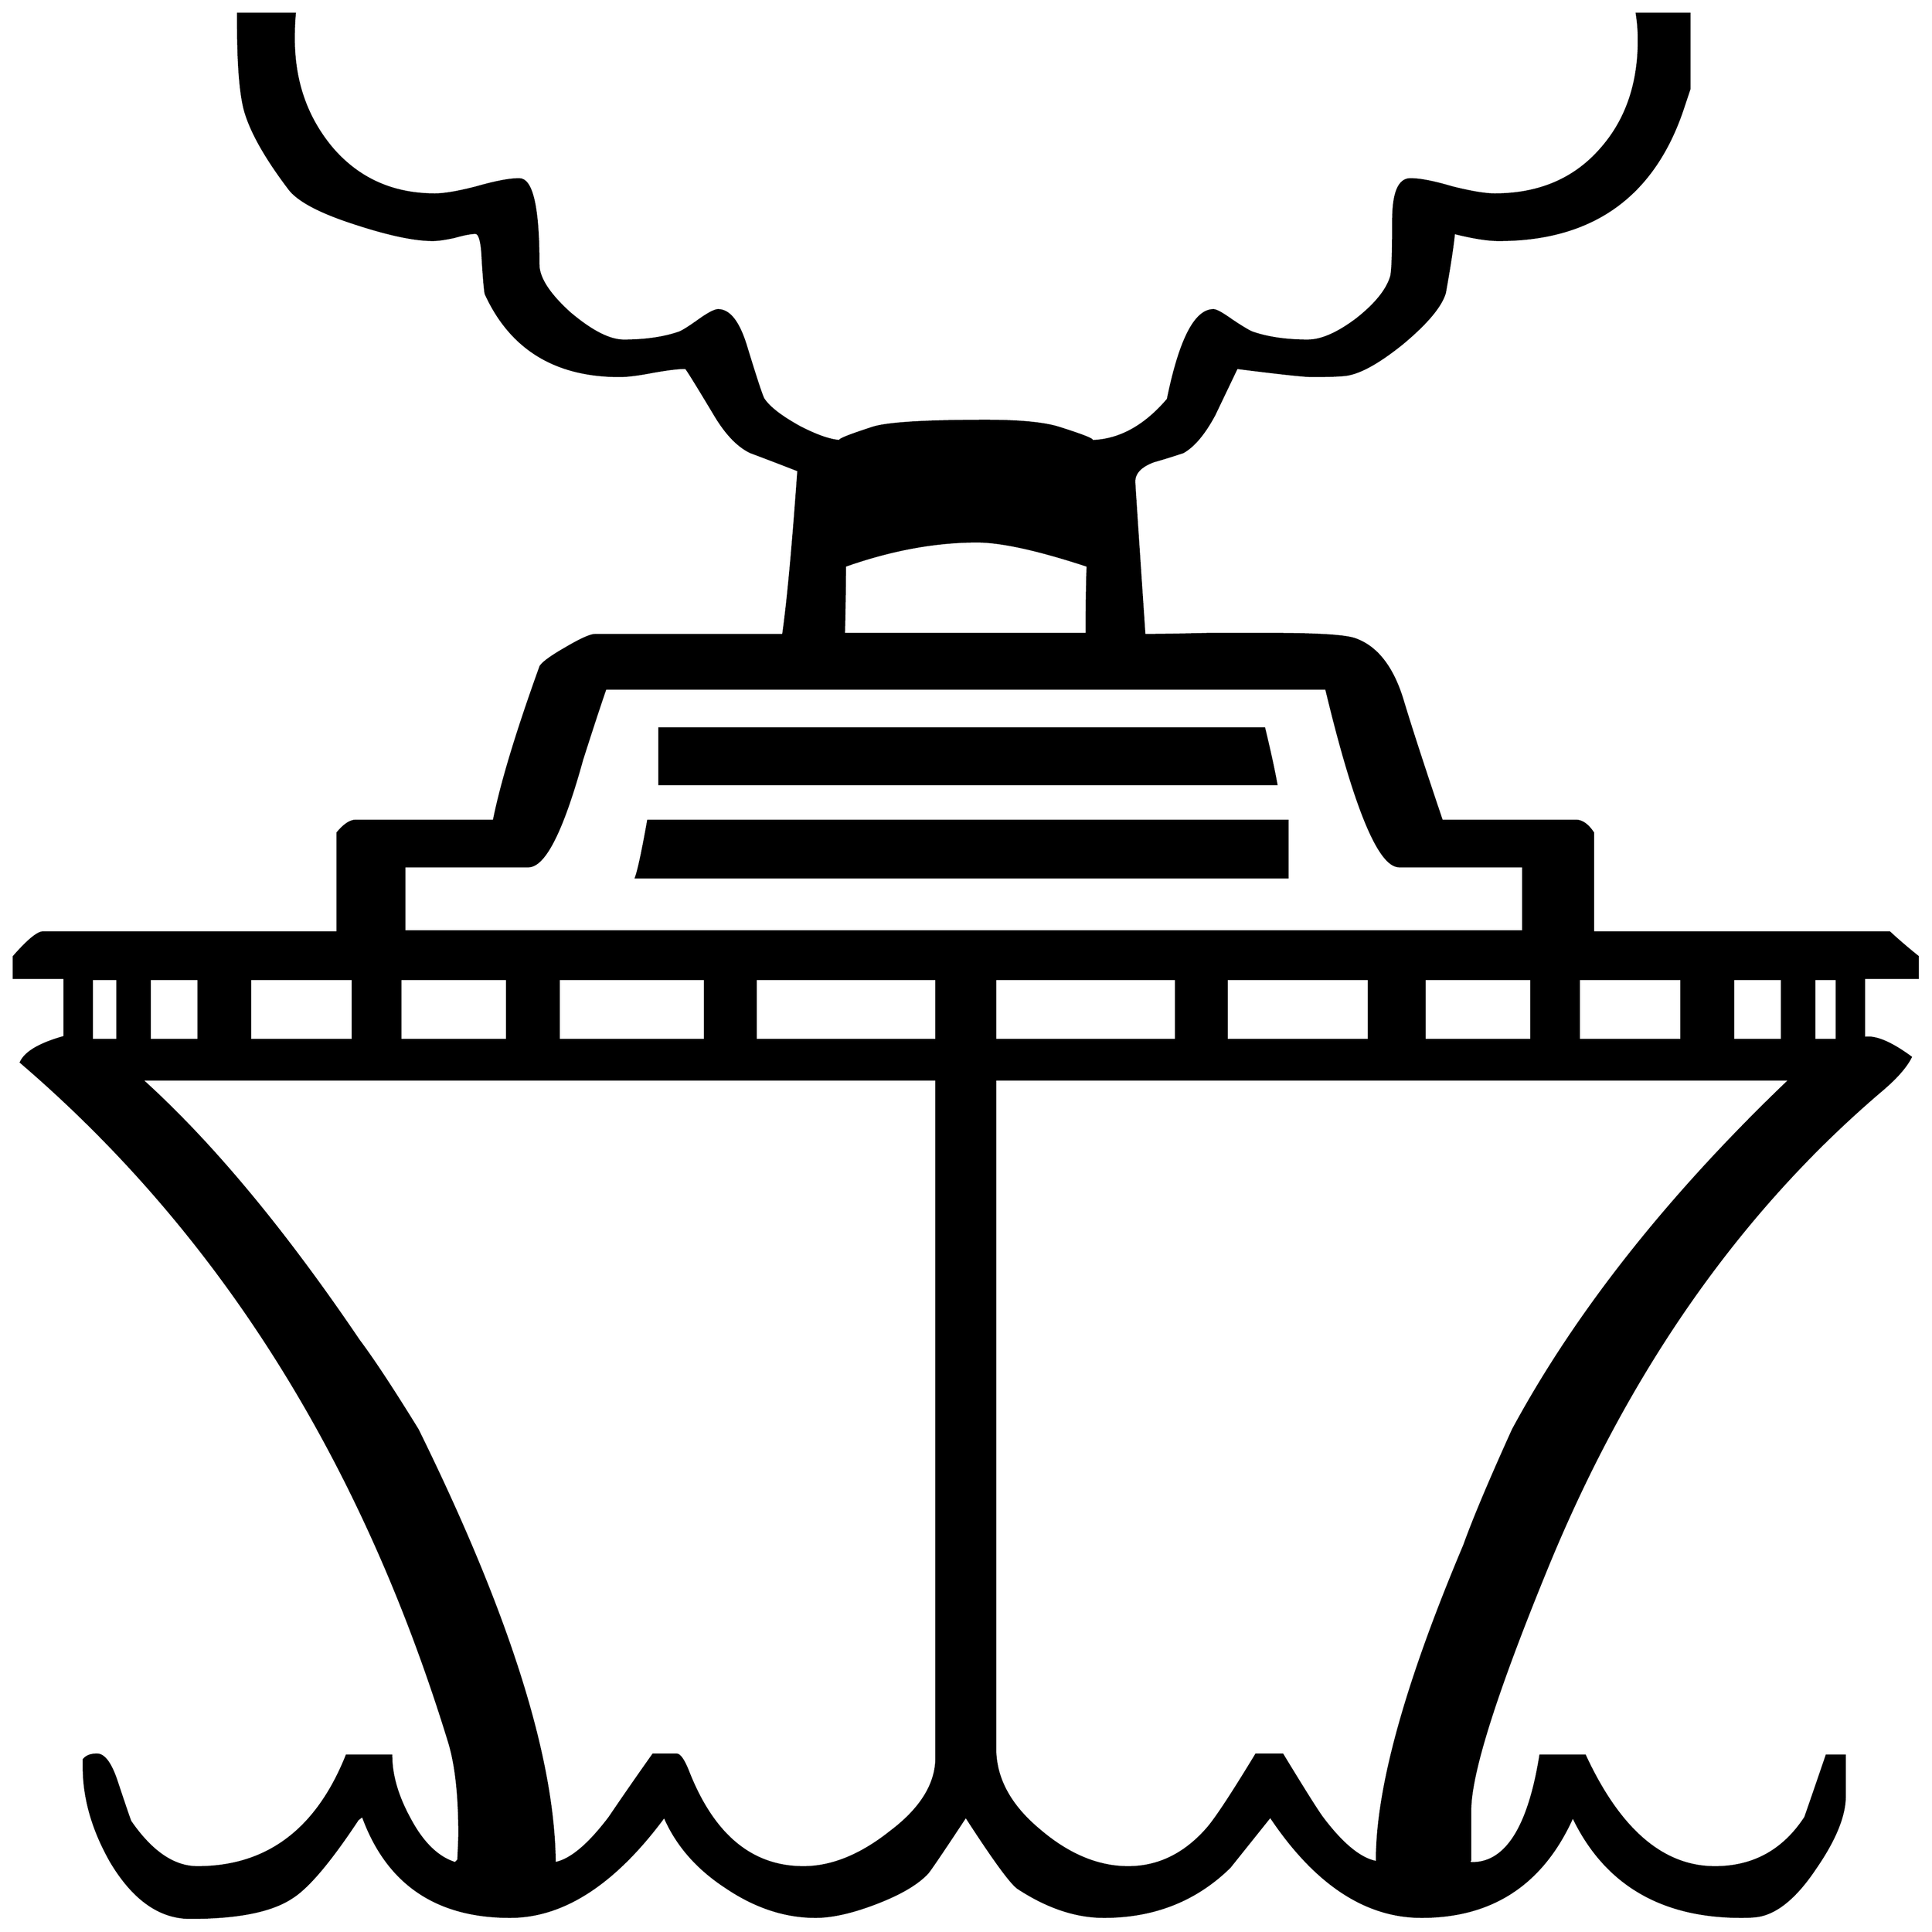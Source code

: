 


\begin{tikzpicture}[y=0.80pt, x=0.80pt, yscale=-1.0, xscale=1.0, inner sep=0pt, outer sep=0pt]
\begin{scope}[shift={(100.0,1703.0)},nonzero rule]
  \path[draw=.,fill=.,line width=1.600pt] (1958.0,-567.0) --
    (1905.0,-567.0) -- (1905.0,-508.0) .. controls
    (1915.667,-510.0) and (1931.0,-503.667) .. (1951.0,-489.0) ..
    controls (1946.333,-479.667) and (1937.0,-469.0) ..
    (1923.0,-457.0) .. controls (1781.667,-337.0) and
    (1671.0,-178.667) .. (1591.0,18.0) .. controls (1541.667,138.667)
    and (1517.0,217.0) .. (1517.0,253.0) -- (1517.0,302.0) --
    (1516.0,303.0) .. controls (1516.0,304.333) and (1517.0,305.0)
    .. (1519.0,305.0) .. controls (1552.333,305.0) and
    (1574.667,269.667) .. (1586.0,199.0) -- (1630.0,199.0) ..
    controls (1664.0,272.333) and (1706.667,309.0) .. (1758.0,309.0)
    .. controls (1796.0,309.0) and (1825.667,292.667) ..
    (1847.0,260.0) .. controls (1851.667,246.667) and (1858.667,226.333)
    .. (1868.0,199.0) -- (1886.0,199.0) -- (1886.0,239.0) ..
    controls (1886.0,258.333) and (1876.333,282.0) .. (1857.0,310.0)
    .. controls (1838.333,338.0) and (1819.667,353.667) ..
    (1801.0,357.0) .. controls (1797.0,357.667) and (1791.333,358.0)
    .. (1784.0,358.0) .. controls (1704.667,358.0) and
    (1649.333,325.0) .. (1618.0,259.0) .. controls (1588.667,325.0)
    and (1539.0,358.0) .. (1469.0,358.0) .. controls
    (1413.667,358.0) and (1364.0,325.0) .. (1320.0,259.0) ..
    controls (1306.667,275.667) and (1293.333,292.333) .. (1280.0,309.0)
    .. controls (1246.667,341.667) and (1205.333,358.0) ..
    (1156.0,358.0) .. controls (1128.667,358.0) and (1100.667,348.667)
    .. (1072.0,330.0) .. controls (1065.333,326.0) and
    (1048.0,302.333) .. (1020.0,259.0) .. controls (996.667,294.333)
    and (984.0,313.0) .. (982.0,315.0) .. controls (970.667,327.0)
    and (950.667,338.0) .. (922.0,348.0) .. controls (902.667,354.667)
    and (886.0,358.0) .. (872.0,358.0) .. controls (842.0,358.0)
    and (812.667,348.333) .. (784.0,329.0) .. controls (755.333,310.333)
    and (735.0,287.0) .. (723.0,259.0) .. controls (674.333,325.0)
    and (623.667,358.0) .. (571.0,358.0) .. controls (498.333,358.0)
    and (450.0,325.0) .. (426.0,259.0) -- (425.0,259.0) --
    (421.0,262.0) .. controls (393.667,303.333) and (372.0,329.0) ..
    (356.0,339.0) .. controls (336.0,352.333) and (302.667,359.0) ..
    (256.0,359.0) .. controls (226.0,359.0) and (200.0,340.667) ..
    (178.0,304.0) .. controls (159.333,271.333) and (150.333,239.0) ..
    (151.0,207.0) -- (151.0,203.0) .. controls (153.667,199.667) and
    (158.0,198.0) .. (164.0,198.0) .. controls (171.333,198.0) and
    (178.0,207.333) .. (184.0,226.0) .. controls (192.0,250.0) and
    (196.333,262.667) .. (197.0,264.0) .. controls (217.667,294.0) and
    (239.667,309.0) .. (263.0,309.0) .. controls (331.667,309.0) and
    (380.667,272.333) .. (410.0,199.0) -- (454.0,199.0) .. controls
    (454.0,218.333) and (460.0,239.0) .. (472.0,261.0) .. controls
    (484.667,285.0) and (499.667,299.667) .. (517.0,305.0) --
    (520.0,302.0) .. controls (520.667,288.667) and (521.0,280.0) ..
    (521.0,276.0) .. controls (521.0,238.0) and (517.667,208.0) ..
    (511.0,186.0) .. controls (425.667,-92.667) and (285.0,-316.0)
    .. (89.0,-484.0) .. controls (93.667,-494.0) and
    (108.0,-502.333) .. (132.0,-509.0) -- (132.0,-567.0) --
    (82.0,-567.0) -- (82.0,-588.0) .. controls (96.0,-604.0) and
    (105.667,-612.0) .. (111.0,-612.0) -- (401.0,-612.0) --
    (401.0,-710.0) .. controls (407.667,-718.0) and (413.667,-722.0)
    .. (419.0,-722.0) -- (555.0,-722.0) .. controls
    (562.333,-758.667) and (577.667,-809.333) .. (601.0,-874.0) ..
    controls (603.667,-878.0) and (612.0,-884.0) .. (626.0,-892.0)
    .. controls (640.667,-900.667) and (650.333,-905.0) ..
    (655.0,-905.0) -- (840.0,-905.0) .. controls (844.667,-937.667)
    and (849.667,-991.667) .. (855.0,-1067.0) .. controls
    (839.667,-1073.0) and (824.0,-1079.0) .. (808.0,-1085.0) ..
    controls (795.333,-1091.0) and (783.333,-1103.667) ..
    (772.0,-1123.0) .. controls (754.0,-1153.0) and
    (744.667,-1168.0) .. (744.0,-1168.0) .. controls
    (736.667,-1168.0) and (725.667,-1166.667) .. (711.0,-1164.0) ..
    controls (697.0,-1161.333) and (686.333,-1160.0) ..
    (679.0,-1160.0) .. controls (615.667,-1160.0) and
    (571.667,-1187.0) .. (547.0,-1241.0) .. controls
    (546.333,-1243.0) and (545.333,-1254.333) .. (544.0,-1275.0) ..
    controls (543.333,-1292.333) and (541.0,-1301.0) ..
    (537.0,-1301.0) .. controls (532.333,-1301.0) and
    (525.333,-1299.667) .. (516.0,-1297.0) .. controls
    (506.667,-1295.0) and (499.667,-1294.0) .. (495.0,-1294.0) ..
    controls (477.0,-1294.0) and (451.667,-1299.333) ..
    (419.0,-1310.0) .. controls (383.667,-1321.333) and
    (361.667,-1333.0) .. (353.0,-1345.0) .. controls
    (330.333,-1375.0) and (316.0,-1400.333) .. (310.0,-1421.0) ..
    controls (305.333,-1437.667) and (303.0,-1466.667) ..
    (303.0,-1508.0) -- (303.0,-1517.0) -- (359.0,-1517.0) ..
    controls (358.333,-1511.0) and (358.0,-1502.667) ..
    (358.0,-1492.0) .. controls (358.0,-1450.0) and
    (370.667,-1414.0) .. (396.0,-1384.0) .. controls
    (422.0,-1354.0) and (455.667,-1339.0) .. (497.0,-1339.0) ..
    controls (506.333,-1339.0) and (520.0,-1341.333) ..
    (538.0,-1346.0) .. controls (556.667,-1351.333) and
    (570.667,-1354.0) .. (580.0,-1354.0) .. controls
    (592.667,-1354.0) and (599.0,-1326.0) .. (599.0,-1270.0) ..
    controls (599.0,-1256.667) and (609.333,-1240.667) ..
    (630.0,-1222.0) .. controls (651.333,-1204.0) and
    (669.0,-1195.0) .. (683.0,-1195.0) .. controls
    (704.333,-1195.0) and (722.667,-1197.667) .. (738.0,-1203.0) ..
    controls (741.333,-1204.333) and (747.667,-1208.333) ..
    (757.0,-1215.0) .. controls (766.333,-1221.667) and
    (772.667,-1225.0) .. (776.0,-1225.0) .. controls
    (787.333,-1225.0) and (796.667,-1212.667) .. (804.0,-1188.0) ..
    controls (814.0,-1155.333) and (819.667,-1138.333) ..
    (821.0,-1137.0) .. controls (826.333,-1129.0) and
    (838.0,-1120.0) .. (856.0,-1110.0) .. controls
    (874.0,-1100.667) and (888.0,-1096.0) .. (898.0,-1096.0) ..
    controls (891.333,-1096.0) and (901.333,-1100.333) ..
    (928.0,-1109.0) .. controls (942.0,-1113.667) and
    (979.333,-1116.0) .. (1040.0,-1116.0) .. controls
    (1073.333,-1116.0) and (1097.333,-1113.667) .. (1112.0,-1109.0) ..
    controls (1139.333,-1100.333) and (1149.333,-1096.0) ..
    (1142.0,-1096.0) .. controls (1170.0,-1096.0) and
    (1195.667,-1109.667) .. (1219.0,-1137.0) .. controls
    (1231.0,-1195.667) and (1246.0,-1225.0) .. (1264.0,-1225.0) ..
    controls (1266.667,-1225.0) and (1272.667,-1221.667) ..
    (1282.0,-1215.0) .. controls (1292.0,-1208.333) and
    (1298.667,-1204.333) .. (1302.0,-1203.0) .. controls
    (1317.333,-1197.667) and (1335.667,-1195.0) .. (1357.0,-1195.0) ..
    controls (1370.333,-1195.0) and (1386.333,-1202.0) ..
    (1405.0,-1216.0) .. controls (1423.667,-1230.667) and
    (1435.0,-1244.667) .. (1439.0,-1258.0) .. controls
    (1440.333,-1262.667) and (1441.0,-1281.0) .. (1441.0,-1313.0) ..
    controls (1441.0,-1340.333) and (1446.667,-1354.0) ..
    (1458.0,-1354.0) .. controls (1467.333,-1354.0) and
    (1481.0,-1351.333) .. (1499.0,-1346.0) .. controls
    (1517.667,-1341.333) and (1531.667,-1339.0) .. (1541.0,-1339.0) ..
    controls (1585.0,-1339.0) and (1620.0,-1354.0) ..
    (1646.0,-1384.0) .. controls (1670.667,-1412.0) and
    (1683.0,-1447.667) .. (1683.0,-1491.0) .. controls
    (1683.0,-1499.667) and (1682.333,-1508.333) .. (1681.0,-1517.0) --
    (1733.0,-1517.0) -- (1733.0,-1443.0) .. controls
    (1733.0,-1443.0) and (1731.0,-1437.0) .. (1727.0,-1425.0) ..
    controls (1698.333,-1337.667) and (1637.667,-1294.0) ..
    (1545.0,-1294.0) .. controls (1534.333,-1294.0) and
    (1519.667,-1296.333) .. (1501.0,-1301.0) .. controls
    (1499.667,-1287.667) and (1496.667,-1268.0) .. (1492.0,-1242.0) ..
    controls (1488.0,-1228.667) and (1474.0,-1212.0) ..
    (1450.0,-1192.0) .. controls (1426.0,-1172.667) and
    (1407.0,-1162.333) .. (1393.0,-1161.0) .. controls
    (1386.333,-1160.333) and (1375.667,-1160.0) .. (1361.0,-1160.0) ..
    controls (1353.667,-1160.0) and (1329.0,-1162.667) ..
    (1287.0,-1168.0) .. controls (1279.667,-1152.667) and
    (1272.333,-1137.333) .. (1265.0,-1122.0) .. controls
    (1255.0,-1103.333) and (1244.667,-1091.0) .. (1234.0,-1085.0) ..
    controls (1224.0,-1081.667) and (1214.333,-1078.667) ..
    (1205.0,-1076.0) .. controls (1192.333,-1071.333) and
    (1186.0,-1064.667) .. (1186.0,-1056.0) .. controls
    (1186.0,-1054.0) and (1189.333,-1003.667) .. (1196.0,-905.0) ..
    controls (1210.0,-905.0) and (1231.0,-905.333) ..
    (1259.0,-906.0) .. controls (1286.333,-906.0) and
    (1307.0,-906.0) .. (1321.0,-906.0) .. controls
    (1365.667,-906.0) and (1393.0,-904.333) .. (1403.0,-901.0) ..
    controls (1424.333,-893.667) and (1440.0,-874.0) ..
    (1450.0,-842.0) .. controls (1458.0,-815.333) and
    (1471.0,-775.333) .. (1489.0,-722.0) -- (1621.0,-722.0) ..
    controls (1627.0,-722.0) and (1632.667,-718.0) ..
    (1638.0,-710.0) -- (1638.0,-612.0) -- (1930.0,-612.0) ..
    controls (1938.667,-604.0) and (1948.0,-596.0) ..
    (1958.0,-588.0) -- (1958.0,-567.0) -- cycle(1878.0,-506.0)
    -- (1878.0,-566.0) -- (1856.0,-566.0) -- (1856.0,-506.0) --
    (1878.0,-506.0) -- cycle(1824.0,-506.0) -- (1824.0,-566.0)
    -- (1776.0,-566.0) -- (1776.0,-506.0) -- (1824.0,-506.0) --
    cycle(1725.0,-506.0) -- (1725.0,-566.0) -- (1624.0,-566.0)
    -- (1624.0,-506.0) -- (1725.0,-506.0) --
    cycle(1577.0,-506.0) -- (1577.0,-566.0) -- (1472.0,-566.0)
    -- (1472.0,-506.0) -- (1577.0,-506.0) --
    cycle(1140.0,-973.0) .. controls (1091.333,-989.0) and
    (1055.0,-997.0) .. (1031.0,-997.0) .. controls
    (989.667,-997.0) and (946.333,-989.0) .. (901.0,-973.0) ..
    controls (901.0,-958.333) and (900.667,-936.0) .. (900.0,-906.0)
    -- (1139.0,-906.0) .. controls (1139.0,-934.667) and
    (1139.333,-957.0) .. (1140.0,-973.0) -- cycle(1417.0,-506.0)
    -- (1417.0,-566.0) -- (1277.0,-566.0) -- (1277.0,-506.0) --
    (1417.0,-506.0) -- cycle(1569.0,-613.0) -- (1569.0,-677.0)
    -- (1447.0,-677.0) .. controls (1427.0,-677.0) and
    (1403.0,-735.333) .. (1375.0,-852.0) -- (665.0,-852.0) ..
    controls (659.667,-836.667) and (652.0,-813.333) .. (642.0,-782.0)
    .. controls (622.667,-712.0) and (605.0,-677.0) ..
    (589.0,-677.0) -- (467.0,-677.0) -- (467.0,-613.0) --
    (1569.0,-613.0) -- cycle(1227.0,-506.0) -- (1227.0,-566.0)
    -- (1049.0,-566.0) -- (1049.0,-506.0) -- (1227.0,-506.0) --
    cycle(1832.0,-467.0) -- (1049.0,-467.0) -- (1049.0,192.0) ..
    controls (1049.0,221.333) and (1063.333,248.0) .. (1092.0,272.0)
    .. controls (1120.667,296.667) and (1150.0,309.0) ..
    (1180.0,309.0) .. controls (1209.333,309.0) and (1235.0,296.667)
    .. (1257.0,272.0) .. controls (1265.0,263.333) and
    (1281.333,238.667) .. (1306.0,198.0) -- (1332.0,198.0) ..
    controls (1352.667,232.0) and (1365.667,252.667) .. (1371.0,260.0)
    .. controls (1391.0,286.667) and (1409.0,301.333) ..
    (1425.0,304.0) .. controls (1424.333,233.333) and (1453.0,129.333)
    .. (1511.0,-8.0) .. controls (1520.333,-34.0) and
    (1536.333,-72.0) .. (1559.0,-122.0) .. controls
    (1621.667,-238.0) and (1712.667,-353.0) .. (1832.0,-467.0) --
    cycle(991.0,-506.0) -- (991.0,-566.0) -- (813.0,-566.0) --
    (813.0,-506.0) -- (991.0,-506.0) -- cycle(763.0,-506.0) --
    (763.0,-566.0) -- (619.0,-566.0) -- (619.0,-506.0) --
    (763.0,-506.0) -- cycle(568.0,-506.0) -- (568.0,-566.0) --
    (463.0,-566.0) -- (463.0,-506.0) -- (568.0,-506.0) --
    cycle(416.0,-506.0) -- (416.0,-566.0) -- (315.0,-566.0) --
    (315.0,-506.0) -- (416.0,-506.0) -- cycle(264.0,-506.0) --
    (264.0,-566.0) -- (216.0,-566.0) -- (216.0,-506.0) --
    (264.0,-506.0) -- cycle(184.0,-506.0) -- (184.0,-566.0) --
    (159.0,-566.0) -- (159.0,-506.0) -- (184.0,-506.0) --
    cycle(991.0,201.0) -- (991.0,-467.0) -- (208.0,-467.0) ..
    controls (276.667,-405.0) and (348.0,-319.333) .. (422.0,-210.0)
    .. controls (436.0,-191.333) and (455.333,-162.0) ..
    (480.0,-122.0) .. controls (569.333,59.333) and (614.333,201.667) ..
    (615.0,305.0) .. controls (630.333,302.333) and (648.333,287.333) ..
    (669.0,260.0) .. controls (683.0,239.333) and (697.333,218.667) ..
    (712.0,198.0) -- (735.0,198.0) .. controls (738.333,198.0) and
    (742.333,204.0) .. (747.0,216.0) .. controls (771.667,278.0) and
    (809.333,309.0) .. (860.0,309.0) .. controls (888.0,309.0) and
    (916.667,297.333) .. (946.0,274.0) .. controls (976.0,251.333) and
    (991.0,227.0) .. (991.0,201.0) -- cycle(1326.0,-758.0) --
    (718.0,-758.0) .. controls (718.0,-794.667) and (718.0,-813.0)
    .. (718.0,-813.0) -- (1314.0,-813.0) .. controls
    (1319.333,-791.0) and (1323.333,-772.667) .. (1326.0,-758.0) --
    cycle(1337.0,-666.0) -- (695.0,-666.0) .. controls
    (697.667,-673.333) and (701.667,-692.0) .. (707.0,-722.0) --
    (1337.0,-722.0) .. controls (1337.0,-722.0) and
    (1337.0,-703.333) .. (1337.0,-666.0) -- cycle;
\end{scope}

\end{tikzpicture}


